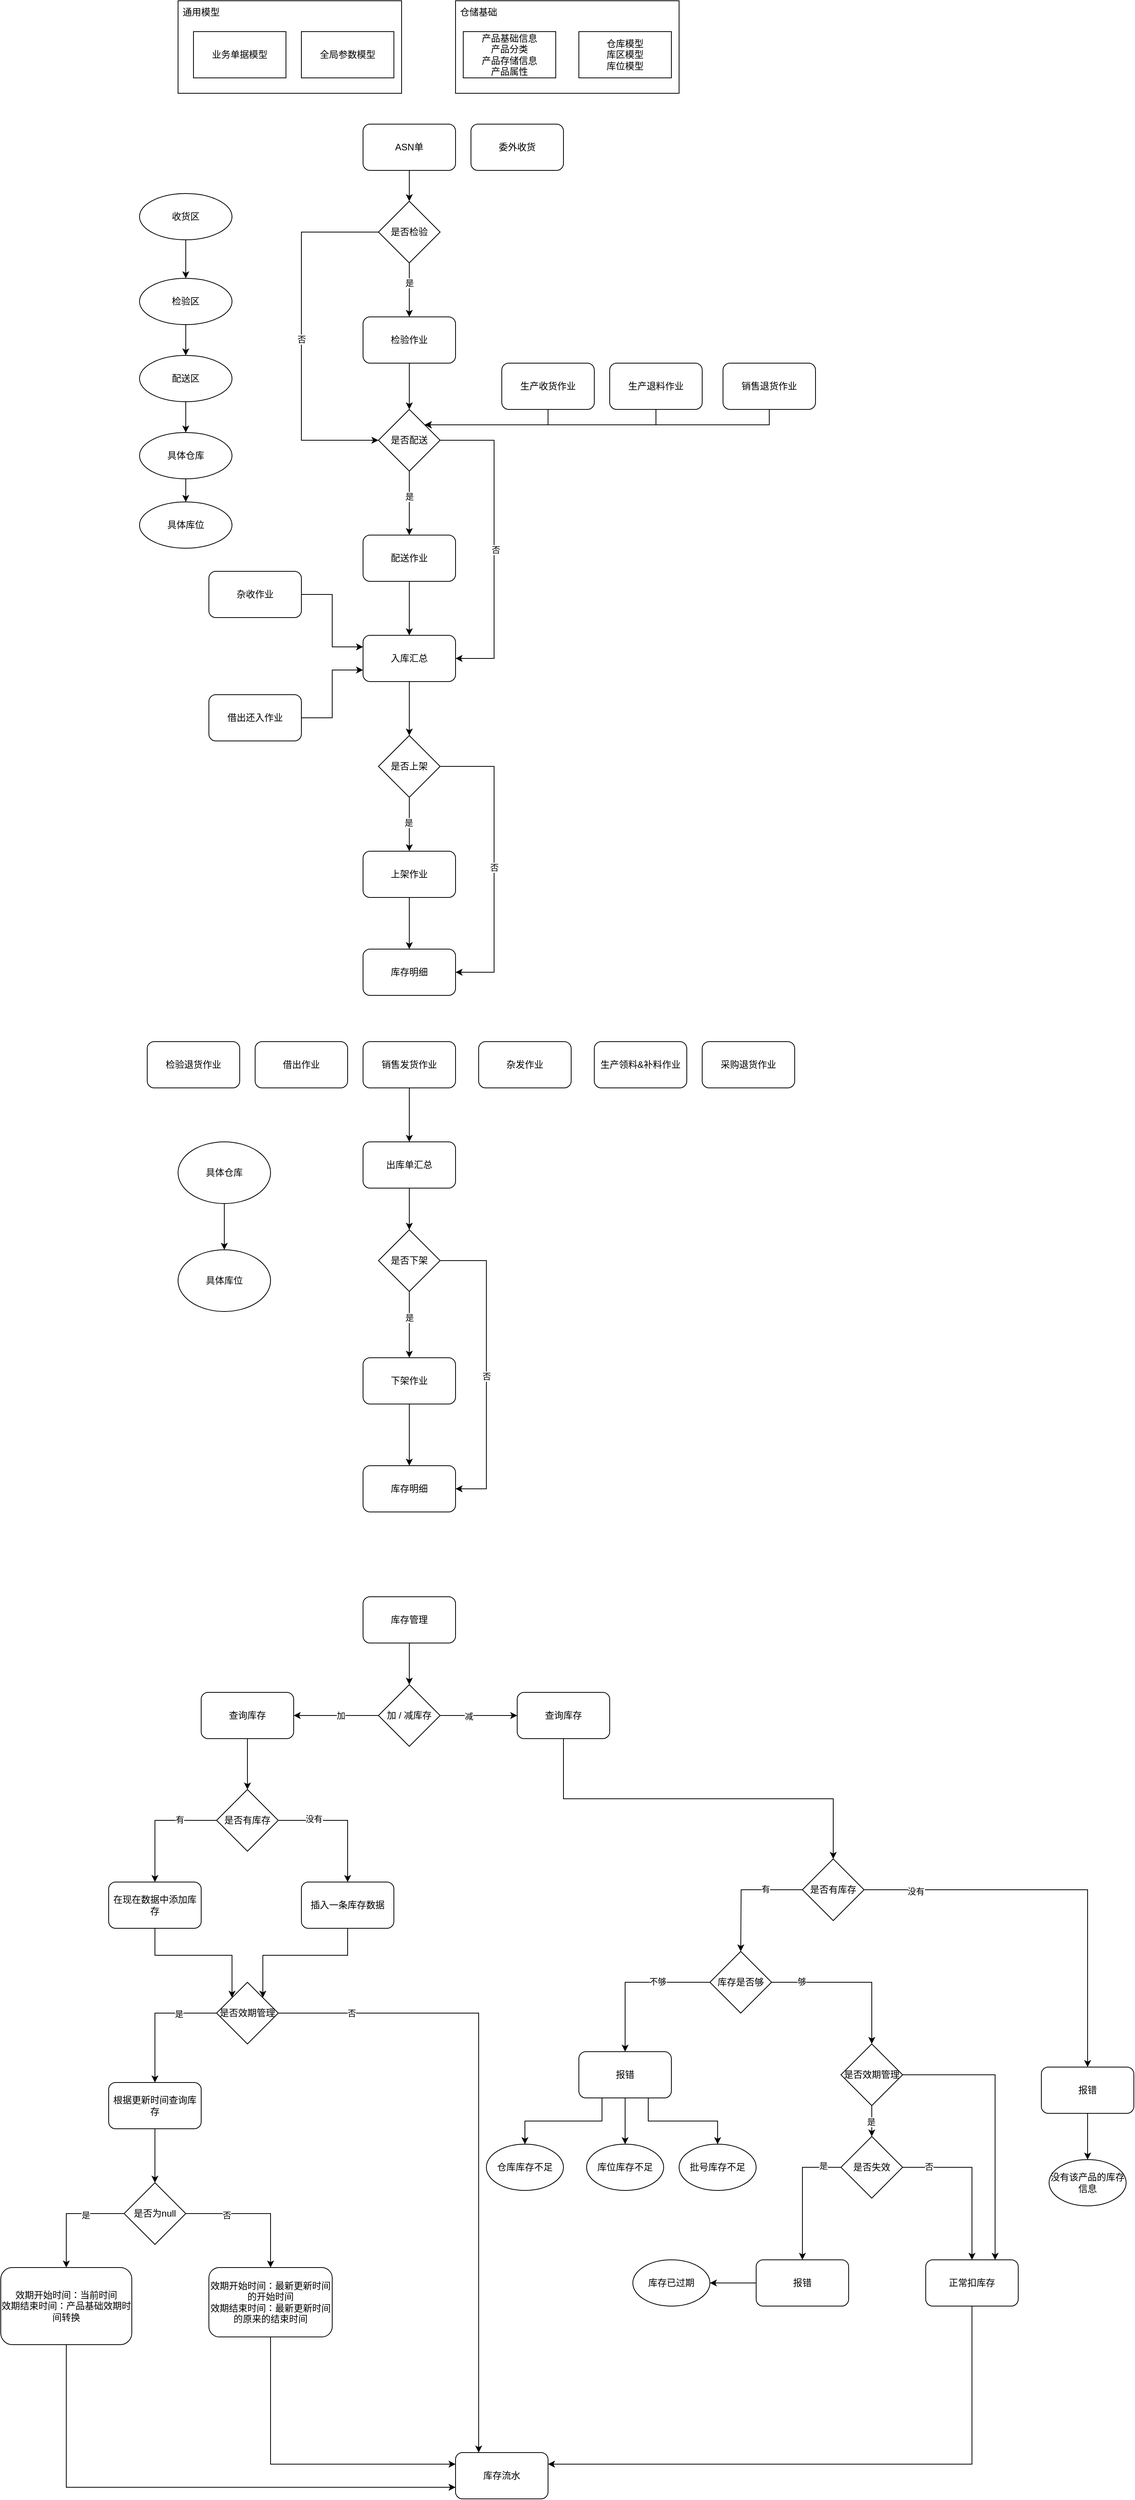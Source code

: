 <mxfile version="26.2.12">
  <diagram name="第 1 页" id="NQLv_MpmytoHFFUW08y5">
    <mxGraphModel dx="1806" dy="514" grid="1" gridSize="10" guides="1" tooltips="1" connect="1" arrows="1" fold="1" page="1" pageScale="1" pageWidth="827" pageHeight="1169" math="0" shadow="0">
      <root>
        <mxCell id="0" />
        <mxCell id="1" parent="0" />
        <mxCell id="dZm226O0PP0LnAUSpwi5-7" value="" style="rounded=0;whiteSpace=wrap;html=1;" parent="1" vertex="1">
          <mxGeometry x="480" y="80" width="290" height="120" as="geometry" />
        </mxCell>
        <mxCell id="dZm226O0PP0LnAUSpwi5-3" value="" style="rounded=0;whiteSpace=wrap;html=1;" parent="1" vertex="1">
          <mxGeometry x="120" y="80" width="290" height="120" as="geometry" />
        </mxCell>
        <mxCell id="dZm226O0PP0LnAUSpwi5-1" value="业务单据模型" style="rounded=0;whiteSpace=wrap;html=1;" parent="1" vertex="1">
          <mxGeometry x="140" y="120" width="120" height="60" as="geometry" />
        </mxCell>
        <mxCell id="dZm226O0PP0LnAUSpwi5-2" value="全局参数模型" style="rounded=0;whiteSpace=wrap;html=1;" parent="1" vertex="1">
          <mxGeometry x="280" y="120" width="120" height="60" as="geometry" />
        </mxCell>
        <mxCell id="dZm226O0PP0LnAUSpwi5-4" value="通用模型" style="text;html=1;align=center;verticalAlign=middle;whiteSpace=wrap;rounded=0;" parent="1" vertex="1">
          <mxGeometry x="120" y="80" width="60" height="30" as="geometry" />
        </mxCell>
        <mxCell id="dZm226O0PP0LnAUSpwi5-5" value="仓库模型&lt;div&gt;库区模型&lt;/div&gt;&lt;div&gt;库位模型&lt;/div&gt;" style="rounded=0;whiteSpace=wrap;html=1;" parent="1" vertex="1">
          <mxGeometry x="640" y="120" width="120" height="60" as="geometry" />
        </mxCell>
        <mxCell id="dZm226O0PP0LnAUSpwi5-6" value="产品基础信息&lt;div&gt;产品分类&lt;/div&gt;&lt;div&gt;产品存储信息&lt;/div&gt;&lt;div&gt;产品属性&lt;/div&gt;" style="rounded=0;whiteSpace=wrap;html=1;" parent="1" vertex="1">
          <mxGeometry x="490" y="120" width="120" height="60" as="geometry" />
        </mxCell>
        <mxCell id="dZm226O0PP0LnAUSpwi5-8" value="仓储基础" style="text;html=1;align=center;verticalAlign=middle;whiteSpace=wrap;rounded=0;" parent="1" vertex="1">
          <mxGeometry x="480" y="80" width="60" height="30" as="geometry" />
        </mxCell>
        <mxCell id="dZm226O0PP0LnAUSpwi5-13" style="edgeStyle=orthogonalEdgeStyle;rounded=0;orthogonalLoop=1;jettySize=auto;html=1;exitX=0.5;exitY=1;exitDx=0;exitDy=0;entryX=0.5;entryY=0;entryDx=0;entryDy=0;" parent="1" source="dZm226O0PP0LnAUSpwi5-9" target="dZm226O0PP0LnAUSpwi5-11" edge="1">
          <mxGeometry relative="1" as="geometry" />
        </mxCell>
        <mxCell id="dZm226O0PP0LnAUSpwi5-9" value="ASN单" style="rounded=1;whiteSpace=wrap;html=1;" parent="1" vertex="1">
          <mxGeometry x="360" y="240" width="120" height="60" as="geometry" />
        </mxCell>
        <mxCell id="dZm226O0PP0LnAUSpwi5-43" style="edgeStyle=orthogonalEdgeStyle;rounded=0;orthogonalLoop=1;jettySize=auto;html=1;exitX=0.5;exitY=1;exitDx=0;exitDy=0;entryX=0.5;entryY=0;entryDx=0;entryDy=0;" parent="1" source="dZm226O0PP0LnAUSpwi5-11" target="dZm226O0PP0LnAUSpwi5-41" edge="1">
          <mxGeometry relative="1" as="geometry" />
        </mxCell>
        <mxCell id="dZm226O0PP0LnAUSpwi5-47" value="是" style="edgeLabel;html=1;align=center;verticalAlign=middle;resizable=0;points=[];" parent="dZm226O0PP0LnAUSpwi5-43" vertex="1" connectable="0">
          <mxGeometry x="-0.257" relative="1" as="geometry">
            <mxPoint as="offset" />
          </mxGeometry>
        </mxCell>
        <mxCell id="dZm226O0PP0LnAUSpwi5-48" style="edgeStyle=orthogonalEdgeStyle;rounded=0;orthogonalLoop=1;jettySize=auto;html=1;exitX=0;exitY=0.5;exitDx=0;exitDy=0;entryX=0;entryY=0.5;entryDx=0;entryDy=0;" parent="1" source="dZm226O0PP0LnAUSpwi5-11" target="dZm226O0PP0LnAUSpwi5-42" edge="1">
          <mxGeometry relative="1" as="geometry">
            <Array as="points">
              <mxPoint x="280" y="380" />
              <mxPoint x="280" y="650" />
            </Array>
          </mxGeometry>
        </mxCell>
        <mxCell id="dZm226O0PP0LnAUSpwi5-49" value="否" style="edgeLabel;html=1;align=center;verticalAlign=middle;resizable=0;points=[];" parent="dZm226O0PP0LnAUSpwi5-48" vertex="1" connectable="0">
          <mxGeometry x="0.017" relative="1" as="geometry">
            <mxPoint as="offset" />
          </mxGeometry>
        </mxCell>
        <mxCell id="dZm226O0PP0LnAUSpwi5-11" value="是否检验" style="rhombus;whiteSpace=wrap;html=1;" parent="1" vertex="1">
          <mxGeometry x="380" y="340" width="80" height="80" as="geometry" />
        </mxCell>
        <mxCell id="dZm226O0PP0LnAUSpwi5-34" style="edgeStyle=orthogonalEdgeStyle;rounded=0;orthogonalLoop=1;jettySize=auto;html=1;exitX=0.5;exitY=1;exitDx=0;exitDy=0;entryX=0.5;entryY=0;entryDx=0;entryDy=0;" parent="1" source="dZm226O0PP0LnAUSpwi5-27" target="dZm226O0PP0LnAUSpwi5-33" edge="1">
          <mxGeometry relative="1" as="geometry" />
        </mxCell>
        <mxCell id="dZm226O0PP0LnAUSpwi5-27" value="配送作业" style="rounded=1;whiteSpace=wrap;html=1;" parent="1" vertex="1">
          <mxGeometry x="360" y="773" width="120" height="60" as="geometry" />
        </mxCell>
        <mxCell id="dZm226O0PP0LnAUSpwi5-37" style="edgeStyle=orthogonalEdgeStyle;rounded=0;orthogonalLoop=1;jettySize=auto;html=1;exitX=0.5;exitY=1;exitDx=0;exitDy=0;" parent="1" source="dZm226O0PP0LnAUSpwi5-32" target="dZm226O0PP0LnAUSpwi5-36" edge="1">
          <mxGeometry relative="1" as="geometry" />
        </mxCell>
        <mxCell id="dZm226O0PP0LnAUSpwi5-38" value="是" style="edgeLabel;html=1;align=center;verticalAlign=middle;resizable=0;points=[];" parent="dZm226O0PP0LnAUSpwi5-37" vertex="1" connectable="0">
          <mxGeometry x="-0.051" y="-1" relative="1" as="geometry">
            <mxPoint as="offset" />
          </mxGeometry>
        </mxCell>
        <mxCell id="dZm226O0PP0LnAUSpwi5-54" style="edgeStyle=orthogonalEdgeStyle;rounded=0;orthogonalLoop=1;jettySize=auto;html=1;exitX=1;exitY=0.5;exitDx=0;exitDy=0;entryX=1;entryY=0.5;entryDx=0;entryDy=0;" parent="1" source="dZm226O0PP0LnAUSpwi5-32" target="dZm226O0PP0LnAUSpwi5-52" edge="1">
          <mxGeometry relative="1" as="geometry">
            <Array as="points">
              <mxPoint x="530" y="1073" />
              <mxPoint x="530" y="1340" />
            </Array>
          </mxGeometry>
        </mxCell>
        <mxCell id="dZm226O0PP0LnAUSpwi5-55" value="否" style="edgeLabel;html=1;align=center;verticalAlign=middle;resizable=0;points=[];" parent="dZm226O0PP0LnAUSpwi5-54" vertex="1" connectable="0">
          <mxGeometry x="0.039" relative="1" as="geometry">
            <mxPoint as="offset" />
          </mxGeometry>
        </mxCell>
        <mxCell id="dZm226O0PP0LnAUSpwi5-32" value="是否上架" style="rhombus;whiteSpace=wrap;html=1;" parent="1" vertex="1">
          <mxGeometry x="380" y="1033" width="80" height="80" as="geometry" />
        </mxCell>
        <mxCell id="dZm226O0PP0LnAUSpwi5-35" style="edgeStyle=orthogonalEdgeStyle;rounded=0;orthogonalLoop=1;jettySize=auto;html=1;exitX=0.5;exitY=1;exitDx=0;exitDy=0;entryX=0.5;entryY=0;entryDx=0;entryDy=0;" parent="1" source="dZm226O0PP0LnAUSpwi5-33" target="dZm226O0PP0LnAUSpwi5-32" edge="1">
          <mxGeometry relative="1" as="geometry" />
        </mxCell>
        <mxCell id="dZm226O0PP0LnAUSpwi5-33" value="入库汇总" style="rounded=1;whiteSpace=wrap;html=1;" parent="1" vertex="1">
          <mxGeometry x="360" y="903" width="120" height="60" as="geometry" />
        </mxCell>
        <mxCell id="dZm226O0PP0LnAUSpwi5-53" style="edgeStyle=orthogonalEdgeStyle;rounded=0;orthogonalLoop=1;jettySize=auto;html=1;exitX=0.5;exitY=1;exitDx=0;exitDy=0;entryX=0.5;entryY=0;entryDx=0;entryDy=0;" parent="1" source="dZm226O0PP0LnAUSpwi5-36" target="dZm226O0PP0LnAUSpwi5-52" edge="1">
          <mxGeometry relative="1" as="geometry" />
        </mxCell>
        <mxCell id="dZm226O0PP0LnAUSpwi5-36" value="上架作业" style="rounded=1;whiteSpace=wrap;html=1;" parent="1" vertex="1">
          <mxGeometry x="360" y="1183" width="120" height="60" as="geometry" />
        </mxCell>
        <mxCell id="dZm226O0PP0LnAUSpwi5-46" style="edgeStyle=orthogonalEdgeStyle;rounded=0;orthogonalLoop=1;jettySize=auto;html=1;exitX=0.5;exitY=1;exitDx=0;exitDy=0;" parent="1" source="dZm226O0PP0LnAUSpwi5-41" target="dZm226O0PP0LnAUSpwi5-42" edge="1">
          <mxGeometry relative="1" as="geometry" />
        </mxCell>
        <mxCell id="dZm226O0PP0LnAUSpwi5-41" value="检验作业" style="rounded=1;whiteSpace=wrap;html=1;" parent="1" vertex="1">
          <mxGeometry x="360" y="490" width="120" height="60" as="geometry" />
        </mxCell>
        <mxCell id="dZm226O0PP0LnAUSpwi5-44" style="edgeStyle=orthogonalEdgeStyle;rounded=0;orthogonalLoop=1;jettySize=auto;html=1;exitX=0.5;exitY=1;exitDx=0;exitDy=0;entryX=0.5;entryY=0;entryDx=0;entryDy=0;" parent="1" source="dZm226O0PP0LnAUSpwi5-42" target="dZm226O0PP0LnAUSpwi5-27" edge="1">
          <mxGeometry relative="1" as="geometry" />
        </mxCell>
        <mxCell id="dZm226O0PP0LnAUSpwi5-45" value="是" style="edgeLabel;html=1;align=center;verticalAlign=middle;resizable=0;points=[];" parent="dZm226O0PP0LnAUSpwi5-44" vertex="1" connectable="0">
          <mxGeometry x="-0.205" relative="1" as="geometry">
            <mxPoint as="offset" />
          </mxGeometry>
        </mxCell>
        <mxCell id="dZm226O0PP0LnAUSpwi5-50" style="edgeStyle=orthogonalEdgeStyle;rounded=0;orthogonalLoop=1;jettySize=auto;html=1;exitX=1;exitY=0.5;exitDx=0;exitDy=0;entryX=1;entryY=0.5;entryDx=0;entryDy=0;" parent="1" source="dZm226O0PP0LnAUSpwi5-42" target="dZm226O0PP0LnAUSpwi5-33" edge="1">
          <mxGeometry relative="1" as="geometry">
            <Array as="points">
              <mxPoint x="530" y="650" />
              <mxPoint x="530" y="933" />
            </Array>
          </mxGeometry>
        </mxCell>
        <mxCell id="dZm226O0PP0LnAUSpwi5-51" value="否" style="edgeLabel;html=1;align=center;verticalAlign=middle;resizable=0;points=[];" parent="dZm226O0PP0LnAUSpwi5-50" vertex="1" connectable="0">
          <mxGeometry x="0.052" y="2" relative="1" as="geometry">
            <mxPoint as="offset" />
          </mxGeometry>
        </mxCell>
        <mxCell id="dZm226O0PP0LnAUSpwi5-42" value="是否配送" style="rhombus;whiteSpace=wrap;html=1;" parent="1" vertex="1">
          <mxGeometry x="380" y="610" width="80" height="80" as="geometry" />
        </mxCell>
        <mxCell id="dZm226O0PP0LnAUSpwi5-52" value="库存明细" style="rounded=1;whiteSpace=wrap;html=1;" parent="1" vertex="1">
          <mxGeometry x="360" y="1310" width="120" height="60" as="geometry" />
        </mxCell>
        <mxCell id="dZm226O0PP0LnAUSpwi5-68" style="edgeStyle=orthogonalEdgeStyle;rounded=0;orthogonalLoop=1;jettySize=auto;html=1;exitX=0.5;exitY=1;exitDx=0;exitDy=0;entryX=1;entryY=0;entryDx=0;entryDy=0;" parent="1" source="dZm226O0PP0LnAUSpwi5-60" target="dZm226O0PP0LnAUSpwi5-42" edge="1">
          <mxGeometry relative="1" as="geometry" />
        </mxCell>
        <mxCell id="dZm226O0PP0LnAUSpwi5-60" value="生产收货作业" style="rounded=1;whiteSpace=wrap;html=1;" parent="1" vertex="1">
          <mxGeometry x="540" y="550" width="120" height="60" as="geometry" />
        </mxCell>
        <mxCell id="dZm226O0PP0LnAUSpwi5-69" style="edgeStyle=orthogonalEdgeStyle;rounded=0;orthogonalLoop=1;jettySize=auto;html=1;exitX=0.5;exitY=1;exitDx=0;exitDy=0;entryX=1;entryY=0;entryDx=0;entryDy=0;" parent="1" source="dZm226O0PP0LnAUSpwi5-61" target="dZm226O0PP0LnAUSpwi5-42" edge="1">
          <mxGeometry relative="1" as="geometry" />
        </mxCell>
        <mxCell id="dZm226O0PP0LnAUSpwi5-61" value="生产退料作业" style="rounded=1;whiteSpace=wrap;html=1;" parent="1" vertex="1">
          <mxGeometry x="680" y="550" width="120" height="60" as="geometry" />
        </mxCell>
        <mxCell id="dZm226O0PP0LnAUSpwi5-70" style="edgeStyle=orthogonalEdgeStyle;rounded=0;orthogonalLoop=1;jettySize=auto;html=1;exitX=0.5;exitY=1;exitDx=0;exitDy=0;entryX=1;entryY=0;entryDx=0;entryDy=0;" parent="1" source="dZm226O0PP0LnAUSpwi5-62" target="dZm226O0PP0LnAUSpwi5-42" edge="1">
          <mxGeometry relative="1" as="geometry" />
        </mxCell>
        <mxCell id="dZm226O0PP0LnAUSpwi5-62" value="销售退货作业" style="rounded=1;whiteSpace=wrap;html=1;" parent="1" vertex="1">
          <mxGeometry x="827" y="550" width="120" height="60" as="geometry" />
        </mxCell>
        <mxCell id="dZm226O0PP0LnAUSpwi5-66" style="edgeStyle=orthogonalEdgeStyle;rounded=0;orthogonalLoop=1;jettySize=auto;html=1;exitX=1;exitY=0.5;exitDx=0;exitDy=0;entryX=0;entryY=0.25;entryDx=0;entryDy=0;" parent="1" source="dZm226O0PP0LnAUSpwi5-63" target="dZm226O0PP0LnAUSpwi5-33" edge="1">
          <mxGeometry relative="1" as="geometry" />
        </mxCell>
        <mxCell id="dZm226O0PP0LnAUSpwi5-63" value="&lt;span style=&quot;color: rgba(0, 0, 0, 0); font-family: monospace; font-size: 0px; text-align: start; text-wrap-mode: nowrap;&quot;&gt;%3CmxGraphModel%3E%3Croot%3E%3CmxCell%20id%3D%220%22%2F%3E%3CmxCell%20id%3D%221%22%20parent%3D%220%22%2F%3E%3CmxCell%20id%3D%222%22%20value%3D%22%E9%94%80%E5%94%AE%E9%80%80%E8%B4%A7%E4%BD%9C%E4%B8%9A%22%20style%3D%22rounded%3D1%3BwhiteSpace%3Dwrap%3Bhtml%3D1%3B%22%20vertex%3D%221%22%20parent%3D%221%22%3E%3CmxGeometry%20x%3D%22827%22%20y%3D%22550%22%20width%3D%22120%22%20height%3D%2260%22%20as%3D%22geometry%22%2F%3E%3C%2FmxCell%3E%3C%2Froot%3E%3C%2FmxGraphModel%3E&lt;/span&gt;杂收作业" style="rounded=1;whiteSpace=wrap;html=1;" parent="1" vertex="1">
          <mxGeometry x="160" y="820" width="120" height="60" as="geometry" />
        </mxCell>
        <mxCell id="dZm226O0PP0LnAUSpwi5-67" style="edgeStyle=orthogonalEdgeStyle;rounded=0;orthogonalLoop=1;jettySize=auto;html=1;exitX=1;exitY=0.5;exitDx=0;exitDy=0;entryX=0;entryY=0.75;entryDx=0;entryDy=0;" parent="1" source="dZm226O0PP0LnAUSpwi5-64" target="dZm226O0PP0LnAUSpwi5-33" edge="1">
          <mxGeometry relative="1" as="geometry" />
        </mxCell>
        <mxCell id="dZm226O0PP0LnAUSpwi5-64" value="借出还入作业" style="rounded=1;whiteSpace=wrap;html=1;" parent="1" vertex="1">
          <mxGeometry x="160" y="980" width="120" height="60" as="geometry" />
        </mxCell>
        <mxCell id="dZm226O0PP0LnAUSpwi5-113" style="edgeStyle=orthogonalEdgeStyle;rounded=0;orthogonalLoop=1;jettySize=auto;html=1;exitX=0.5;exitY=1;exitDx=0;exitDy=0;entryX=0.5;entryY=0;entryDx=0;entryDy=0;" parent="1" source="dZm226O0PP0LnAUSpwi5-72" target="dZm226O0PP0LnAUSpwi5-90" edge="1">
          <mxGeometry relative="1" as="geometry" />
        </mxCell>
        <mxCell id="dZm226O0PP0LnAUSpwi5-72" value="销售发货作业" style="rounded=1;whiteSpace=wrap;html=1;" parent="1" vertex="1">
          <mxGeometry x="360" y="1430" width="120" height="60" as="geometry" />
        </mxCell>
        <mxCell id="dZm226O0PP0LnAUSpwi5-114" style="edgeStyle=orthogonalEdgeStyle;rounded=0;orthogonalLoop=1;jettySize=auto;html=1;exitX=0.5;exitY=1;exitDx=0;exitDy=0;entryX=0.5;entryY=0;entryDx=0;entryDy=0;" parent="1" source="dZm226O0PP0LnAUSpwi5-79" target="dZm226O0PP0LnAUSpwi5-96" edge="1">
          <mxGeometry relative="1" as="geometry" />
        </mxCell>
        <mxCell id="dZm226O0PP0LnAUSpwi5-79" value="下架作业" style="rounded=1;whiteSpace=wrap;html=1;" parent="1" vertex="1">
          <mxGeometry x="360" y="1840" width="120" height="60" as="geometry" />
        </mxCell>
        <mxCell id="dZm226O0PP0LnAUSpwi5-89" style="edgeStyle=orthogonalEdgeStyle;rounded=0;orthogonalLoop=1;jettySize=auto;html=1;exitX=0.5;exitY=1;exitDx=0;exitDy=0;" parent="1" source="dZm226O0PP0LnAUSpwi5-90" target="dZm226O0PP0LnAUSpwi5-95" edge="1">
          <mxGeometry relative="1" as="geometry" />
        </mxCell>
        <mxCell id="dZm226O0PP0LnAUSpwi5-90" value="出库单汇总" style="rounded=1;whiteSpace=wrap;html=1;" parent="1" vertex="1">
          <mxGeometry x="360" y="1560" width="120" height="60" as="geometry" />
        </mxCell>
        <mxCell id="dZm226O0PP0LnAUSpwi5-91" style="edgeStyle=orthogonalEdgeStyle;rounded=0;orthogonalLoop=1;jettySize=auto;html=1;exitX=0.5;exitY=1;exitDx=0;exitDy=0;entryX=0.5;entryY=0;entryDx=0;entryDy=0;" parent="1" source="dZm226O0PP0LnAUSpwi5-95" target="dZm226O0PP0LnAUSpwi5-79" edge="1">
          <mxGeometry relative="1" as="geometry" />
        </mxCell>
        <mxCell id="dZm226O0PP0LnAUSpwi5-92" value="是" style="edgeLabel;html=1;align=center;verticalAlign=middle;resizable=0;points=[];" parent="dZm226O0PP0LnAUSpwi5-91" vertex="1" connectable="0">
          <mxGeometry x="-0.205" relative="1" as="geometry">
            <mxPoint as="offset" />
          </mxGeometry>
        </mxCell>
        <mxCell id="dZm226O0PP0LnAUSpwi5-115" style="edgeStyle=orthogonalEdgeStyle;rounded=0;orthogonalLoop=1;jettySize=auto;html=1;exitX=1;exitY=0.5;exitDx=0;exitDy=0;entryX=1;entryY=0.5;entryDx=0;entryDy=0;" parent="1" source="dZm226O0PP0LnAUSpwi5-95" target="dZm226O0PP0LnAUSpwi5-96" edge="1">
          <mxGeometry relative="1" as="geometry">
            <Array as="points">
              <mxPoint x="520" y="1714" />
              <mxPoint x="520" y="2010" />
            </Array>
          </mxGeometry>
        </mxCell>
        <mxCell id="dZm226O0PP0LnAUSpwi5-116" value="否" style="edgeLabel;html=1;align=center;verticalAlign=middle;resizable=0;points=[];" parent="dZm226O0PP0LnAUSpwi5-115" vertex="1" connectable="0">
          <mxGeometry x="0.061" relative="1" as="geometry">
            <mxPoint as="offset" />
          </mxGeometry>
        </mxCell>
        <mxCell id="dZm226O0PP0LnAUSpwi5-95" value="是否下架" style="rhombus;whiteSpace=wrap;html=1;" parent="1" vertex="1">
          <mxGeometry x="380" y="1674" width="80" height="80" as="geometry" />
        </mxCell>
        <mxCell id="dZm226O0PP0LnAUSpwi5-96" value="库存明细" style="rounded=1;whiteSpace=wrap;html=1;" parent="1" vertex="1">
          <mxGeometry x="360" y="1980" width="120" height="60" as="geometry" />
        </mxCell>
        <mxCell id="dZm226O0PP0LnAUSpwi5-107" value="杂发作业" style="rounded=1;whiteSpace=wrap;html=1;" parent="1" vertex="1">
          <mxGeometry x="510" y="1430" width="120" height="60" as="geometry" />
        </mxCell>
        <mxCell id="dZm226O0PP0LnAUSpwi5-108" value="借出作业" style="rounded=1;whiteSpace=wrap;html=1;" parent="1" vertex="1">
          <mxGeometry x="220" y="1430" width="120" height="60" as="geometry" />
        </mxCell>
        <mxCell id="dZm226O0PP0LnAUSpwi5-109" value="检验退货作业" style="rounded=1;whiteSpace=wrap;html=1;" parent="1" vertex="1">
          <mxGeometry x="80" y="1430" width="120" height="60" as="geometry" />
        </mxCell>
        <mxCell id="dZm226O0PP0LnAUSpwi5-110" value="生产领料&amp;amp;补料作业" style="rounded=1;whiteSpace=wrap;html=1;" parent="1" vertex="1">
          <mxGeometry x="660" y="1430" width="120" height="60" as="geometry" />
        </mxCell>
        <mxCell id="dZm226O0PP0LnAUSpwi5-112" value="采购退货作业" style="rounded=1;whiteSpace=wrap;html=1;" parent="1" vertex="1">
          <mxGeometry x="800" y="1430" width="120" height="60" as="geometry" />
        </mxCell>
        <mxCell id="dZm226O0PP0LnAUSpwi5-122" style="edgeStyle=orthogonalEdgeStyle;rounded=0;orthogonalLoop=1;jettySize=auto;html=1;exitX=0.5;exitY=1;exitDx=0;exitDy=0;entryX=0.5;entryY=0;entryDx=0;entryDy=0;" parent="1" source="dZm226O0PP0LnAUSpwi5-117" target="dZm226O0PP0LnAUSpwi5-118" edge="1">
          <mxGeometry relative="1" as="geometry" />
        </mxCell>
        <mxCell id="dZm226O0PP0LnAUSpwi5-117" value="收货区" style="ellipse;whiteSpace=wrap;html=1;" parent="1" vertex="1">
          <mxGeometry x="70" y="330" width="120" height="60" as="geometry" />
        </mxCell>
        <mxCell id="dZm226O0PP0LnAUSpwi5-123" style="edgeStyle=orthogonalEdgeStyle;rounded=0;orthogonalLoop=1;jettySize=auto;html=1;exitX=0.5;exitY=1;exitDx=0;exitDy=0;entryX=0.5;entryY=0;entryDx=0;entryDy=0;" parent="1" source="dZm226O0PP0LnAUSpwi5-118" target="dZm226O0PP0LnAUSpwi5-120" edge="1">
          <mxGeometry relative="1" as="geometry" />
        </mxCell>
        <mxCell id="dZm226O0PP0LnAUSpwi5-118" value="检验区" style="ellipse;whiteSpace=wrap;html=1;" parent="1" vertex="1">
          <mxGeometry x="70" y="440" width="120" height="60" as="geometry" />
        </mxCell>
        <mxCell id="dZm226O0PP0LnAUSpwi5-126" style="edgeStyle=orthogonalEdgeStyle;rounded=0;orthogonalLoop=1;jettySize=auto;html=1;exitX=0.5;exitY=1;exitDx=0;exitDy=0;entryX=0.5;entryY=0;entryDx=0;entryDy=0;" parent="1" source="dZm226O0PP0LnAUSpwi5-120" target="dZm226O0PP0LnAUSpwi5-124" edge="1">
          <mxGeometry relative="1" as="geometry" />
        </mxCell>
        <mxCell id="dZm226O0PP0LnAUSpwi5-120" value="配送区" style="ellipse;whiteSpace=wrap;html=1;" parent="1" vertex="1">
          <mxGeometry x="70" y="540" width="120" height="60" as="geometry" />
        </mxCell>
        <mxCell id="dZm226O0PP0LnAUSpwi5-127" style="edgeStyle=orthogonalEdgeStyle;rounded=0;orthogonalLoop=1;jettySize=auto;html=1;exitX=0.5;exitY=1;exitDx=0;exitDy=0;entryX=0.5;entryY=0;entryDx=0;entryDy=0;" parent="1" source="dZm226O0PP0LnAUSpwi5-124" target="dZm226O0PP0LnAUSpwi5-125" edge="1">
          <mxGeometry relative="1" as="geometry" />
        </mxCell>
        <mxCell id="dZm226O0PP0LnAUSpwi5-124" value="具体仓库" style="ellipse;whiteSpace=wrap;html=1;" parent="1" vertex="1">
          <mxGeometry x="70" y="640" width="120" height="60" as="geometry" />
        </mxCell>
        <mxCell id="dZm226O0PP0LnAUSpwi5-125" value="具体库位" style="ellipse;whiteSpace=wrap;html=1;" parent="1" vertex="1">
          <mxGeometry x="70" y="730" width="120" height="60" as="geometry" />
        </mxCell>
        <mxCell id="dZm226O0PP0LnAUSpwi5-130" style="edgeStyle=orthogonalEdgeStyle;rounded=0;orthogonalLoop=1;jettySize=auto;html=1;exitX=0.5;exitY=1;exitDx=0;exitDy=0;entryX=0.5;entryY=0;entryDx=0;entryDy=0;" parent="1" source="dZm226O0PP0LnAUSpwi5-128" target="dZm226O0PP0LnAUSpwi5-129" edge="1">
          <mxGeometry relative="1" as="geometry" />
        </mxCell>
        <mxCell id="dZm226O0PP0LnAUSpwi5-128" value="具体仓库" style="ellipse;whiteSpace=wrap;html=1;" parent="1" vertex="1">
          <mxGeometry x="120" y="1560" width="120" height="80" as="geometry" />
        </mxCell>
        <mxCell id="dZm226O0PP0LnAUSpwi5-129" value="具体库位" style="ellipse;whiteSpace=wrap;html=1;" parent="1" vertex="1">
          <mxGeometry x="120" y="1700" width="120" height="80" as="geometry" />
        </mxCell>
        <mxCell id="dZm226O0PP0LnAUSpwi5-131" value="委外收货" style="rounded=1;whiteSpace=wrap;html=1;" parent="1" vertex="1">
          <mxGeometry x="500" y="240" width="120" height="60" as="geometry" />
        </mxCell>
        <mxCell id="MUgbTh9IRMzBe-XScBJd-6" style="edgeStyle=orthogonalEdgeStyle;rounded=0;orthogonalLoop=1;jettySize=auto;html=1;exitX=0.5;exitY=1;exitDx=0;exitDy=0;" edge="1" parent="1" source="MUgbTh9IRMzBe-XScBJd-7" target="MUgbTh9IRMzBe-XScBJd-12">
          <mxGeometry relative="1" as="geometry" />
        </mxCell>
        <mxCell id="MUgbTh9IRMzBe-XScBJd-7" value="库存管理" style="rounded=1;whiteSpace=wrap;html=1;" vertex="1" parent="1">
          <mxGeometry x="360" y="2150" width="120" height="60" as="geometry" />
        </mxCell>
        <mxCell id="MUgbTh9IRMzBe-XScBJd-22" style="edgeStyle=orthogonalEdgeStyle;rounded=0;orthogonalLoop=1;jettySize=auto;html=1;exitX=1;exitY=0.5;exitDx=0;exitDy=0;" edge="1" parent="1" source="MUgbTh9IRMzBe-XScBJd-12">
          <mxGeometry relative="1" as="geometry">
            <mxPoint x="560" y="2304" as="targetPoint" />
          </mxGeometry>
        </mxCell>
        <mxCell id="MUgbTh9IRMzBe-XScBJd-26" value="减" style="edgeLabel;html=1;align=center;verticalAlign=middle;resizable=0;points=[];" vertex="1" connectable="0" parent="MUgbTh9IRMzBe-XScBJd-22">
          <mxGeometry x="-0.26" y="-1" relative="1" as="geometry">
            <mxPoint as="offset" />
          </mxGeometry>
        </mxCell>
        <mxCell id="MUgbTh9IRMzBe-XScBJd-24" style="edgeStyle=orthogonalEdgeStyle;rounded=0;orthogonalLoop=1;jettySize=auto;html=1;exitX=0;exitY=0.5;exitDx=0;exitDy=0;" edge="1" parent="1" source="MUgbTh9IRMzBe-XScBJd-12" target="MUgbTh9IRMzBe-XScBJd-23">
          <mxGeometry relative="1" as="geometry" />
        </mxCell>
        <mxCell id="MUgbTh9IRMzBe-XScBJd-25" value="加" style="edgeLabel;html=1;align=center;verticalAlign=middle;resizable=0;points=[];" vertex="1" connectable="0" parent="MUgbTh9IRMzBe-XScBJd-24">
          <mxGeometry x="-0.109" relative="1" as="geometry">
            <mxPoint as="offset" />
          </mxGeometry>
        </mxCell>
        <mxCell id="MUgbTh9IRMzBe-XScBJd-12" value="加 / 减库存" style="rhombus;whiteSpace=wrap;html=1;" vertex="1" parent="1">
          <mxGeometry x="380" y="2264" width="80" height="80" as="geometry" />
        </mxCell>
        <mxCell id="MUgbTh9IRMzBe-XScBJd-40" style="edgeStyle=orthogonalEdgeStyle;rounded=0;orthogonalLoop=1;jettySize=auto;html=1;exitX=0.5;exitY=1;exitDx=0;exitDy=0;entryX=1;entryY=0;entryDx=0;entryDy=0;" edge="1" parent="1" source="MUgbTh9IRMzBe-XScBJd-13" target="MUgbTh9IRMzBe-XScBJd-38">
          <mxGeometry relative="1" as="geometry" />
        </mxCell>
        <mxCell id="MUgbTh9IRMzBe-XScBJd-13" value="插入一条库存数据" style="rounded=1;whiteSpace=wrap;html=1;" vertex="1" parent="1">
          <mxGeometry x="280" y="2520" width="120" height="60" as="geometry" />
        </mxCell>
        <mxCell id="MUgbTh9IRMzBe-XScBJd-31" style="edgeStyle=orthogonalEdgeStyle;rounded=0;orthogonalLoop=1;jettySize=auto;html=1;exitX=0.5;exitY=1;exitDx=0;exitDy=0;entryX=0.5;entryY=0;entryDx=0;entryDy=0;" edge="1" parent="1" source="MUgbTh9IRMzBe-XScBJd-23" target="MUgbTh9IRMzBe-XScBJd-30">
          <mxGeometry relative="1" as="geometry" />
        </mxCell>
        <mxCell id="MUgbTh9IRMzBe-XScBJd-23" value="查询库存" style="rounded=1;whiteSpace=wrap;html=1;" vertex="1" parent="1">
          <mxGeometry x="150" y="2274" width="120" height="60" as="geometry" />
        </mxCell>
        <mxCell id="MUgbTh9IRMzBe-XScBJd-73" style="edgeStyle=orthogonalEdgeStyle;rounded=0;orthogonalLoop=1;jettySize=auto;html=1;exitX=0.5;exitY=1;exitDx=0;exitDy=0;entryX=0.5;entryY=0;entryDx=0;entryDy=0;" edge="1" parent="1" source="MUgbTh9IRMzBe-XScBJd-28" target="MUgbTh9IRMzBe-XScBJd-72">
          <mxGeometry relative="1" as="geometry" />
        </mxCell>
        <mxCell id="MUgbTh9IRMzBe-XScBJd-28" value="查询库存" style="rounded=1;whiteSpace=wrap;html=1;" vertex="1" parent="1">
          <mxGeometry x="560" y="2274" width="120" height="60" as="geometry" />
        </mxCell>
        <mxCell id="MUgbTh9IRMzBe-XScBJd-39" style="edgeStyle=orthogonalEdgeStyle;rounded=0;orthogonalLoop=1;jettySize=auto;html=1;exitX=0.5;exitY=1;exitDx=0;exitDy=0;entryX=0;entryY=0;entryDx=0;entryDy=0;" edge="1" parent="1" source="MUgbTh9IRMzBe-XScBJd-29" target="MUgbTh9IRMzBe-XScBJd-38">
          <mxGeometry relative="1" as="geometry" />
        </mxCell>
        <mxCell id="MUgbTh9IRMzBe-XScBJd-29" value="在现在数据中添加库存" style="rounded=1;whiteSpace=wrap;html=1;" vertex="1" parent="1">
          <mxGeometry x="30" y="2520" width="120" height="60" as="geometry" />
        </mxCell>
        <mxCell id="MUgbTh9IRMzBe-XScBJd-33" style="edgeStyle=orthogonalEdgeStyle;rounded=0;orthogonalLoop=1;jettySize=auto;html=1;exitX=0;exitY=0.5;exitDx=0;exitDy=0;entryX=0.5;entryY=0;entryDx=0;entryDy=0;" edge="1" parent="1" source="MUgbTh9IRMzBe-XScBJd-30" target="MUgbTh9IRMzBe-XScBJd-29">
          <mxGeometry relative="1" as="geometry" />
        </mxCell>
        <mxCell id="MUgbTh9IRMzBe-XScBJd-34" value="有" style="edgeLabel;html=1;align=center;verticalAlign=middle;resizable=0;points=[];" vertex="1" connectable="0" parent="MUgbTh9IRMzBe-XScBJd-33">
          <mxGeometry x="-0.4" y="-1" relative="1" as="geometry">
            <mxPoint as="offset" />
          </mxGeometry>
        </mxCell>
        <mxCell id="MUgbTh9IRMzBe-XScBJd-35" style="edgeStyle=orthogonalEdgeStyle;rounded=0;orthogonalLoop=1;jettySize=auto;html=1;exitX=1;exitY=0.5;exitDx=0;exitDy=0;entryX=0.5;entryY=0;entryDx=0;entryDy=0;" edge="1" parent="1" source="MUgbTh9IRMzBe-XScBJd-30" target="MUgbTh9IRMzBe-XScBJd-13">
          <mxGeometry relative="1" as="geometry" />
        </mxCell>
        <mxCell id="MUgbTh9IRMzBe-XScBJd-36" value="没有" style="edgeLabel;html=1;align=center;verticalAlign=middle;resizable=0;points=[];" vertex="1" connectable="0" parent="MUgbTh9IRMzBe-XScBJd-35">
          <mxGeometry x="-0.459" y="2" relative="1" as="geometry">
            <mxPoint as="offset" />
          </mxGeometry>
        </mxCell>
        <mxCell id="MUgbTh9IRMzBe-XScBJd-30" value="是否有库存" style="rhombus;whiteSpace=wrap;html=1;" vertex="1" parent="1">
          <mxGeometry x="170" y="2400" width="80" height="80" as="geometry" />
        </mxCell>
        <mxCell id="MUgbTh9IRMzBe-XScBJd-50" style="edgeStyle=orthogonalEdgeStyle;rounded=0;orthogonalLoop=1;jettySize=auto;html=1;exitX=0;exitY=0.5;exitDx=0;exitDy=0;entryX=0.5;entryY=0;entryDx=0;entryDy=0;" edge="1" parent="1" source="MUgbTh9IRMzBe-XScBJd-38" target="MUgbTh9IRMzBe-XScBJd-49">
          <mxGeometry relative="1" as="geometry" />
        </mxCell>
        <mxCell id="MUgbTh9IRMzBe-XScBJd-51" value="是" style="edgeLabel;html=1;align=center;verticalAlign=middle;resizable=0;points=[];" vertex="1" connectable="0" parent="MUgbTh9IRMzBe-XScBJd-50">
          <mxGeometry x="-0.423" y="1" relative="1" as="geometry">
            <mxPoint as="offset" />
          </mxGeometry>
        </mxCell>
        <mxCell id="MUgbTh9IRMzBe-XScBJd-76" style="edgeStyle=orthogonalEdgeStyle;rounded=0;orthogonalLoop=1;jettySize=auto;html=1;exitX=1;exitY=0.5;exitDx=0;exitDy=0;entryX=0.25;entryY=0;entryDx=0;entryDy=0;" edge="1" parent="1" source="MUgbTh9IRMzBe-XScBJd-38" target="MUgbTh9IRMzBe-XScBJd-42">
          <mxGeometry relative="1" as="geometry" />
        </mxCell>
        <mxCell id="MUgbTh9IRMzBe-XScBJd-77" value="否" style="edgeLabel;html=1;align=center;verticalAlign=middle;resizable=0;points=[];" vertex="1" connectable="0" parent="MUgbTh9IRMzBe-XScBJd-76">
          <mxGeometry x="-0.772" relative="1" as="geometry">
            <mxPoint as="offset" />
          </mxGeometry>
        </mxCell>
        <mxCell id="MUgbTh9IRMzBe-XScBJd-38" value="是否效期管理" style="rhombus;whiteSpace=wrap;html=1;" vertex="1" parent="1">
          <mxGeometry x="170" y="2650" width="80" height="80" as="geometry" />
        </mxCell>
        <mxCell id="MUgbTh9IRMzBe-XScBJd-42" value="库存流水" style="rounded=1;whiteSpace=wrap;html=1;" vertex="1" parent="1">
          <mxGeometry x="480" y="3260" width="120" height="60" as="geometry" />
        </mxCell>
        <mxCell id="MUgbTh9IRMzBe-XScBJd-53" style="edgeStyle=orthogonalEdgeStyle;rounded=0;orthogonalLoop=1;jettySize=auto;html=1;exitX=0.5;exitY=1;exitDx=0;exitDy=0;entryX=0.5;entryY=0;entryDx=0;entryDy=0;" edge="1" parent="1" source="MUgbTh9IRMzBe-XScBJd-49" target="MUgbTh9IRMzBe-XScBJd-52">
          <mxGeometry relative="1" as="geometry" />
        </mxCell>
        <mxCell id="MUgbTh9IRMzBe-XScBJd-49" value="根据更新时间查询库存" style="rounded=1;whiteSpace=wrap;html=1;" vertex="1" parent="1">
          <mxGeometry x="30" y="2780" width="120" height="60" as="geometry" />
        </mxCell>
        <mxCell id="MUgbTh9IRMzBe-XScBJd-56" style="edgeStyle=orthogonalEdgeStyle;rounded=0;orthogonalLoop=1;jettySize=auto;html=1;exitX=0;exitY=0.5;exitDx=0;exitDy=0;entryX=0.5;entryY=0;entryDx=0;entryDy=0;" edge="1" parent="1" source="MUgbTh9IRMzBe-XScBJd-52" target="MUgbTh9IRMzBe-XScBJd-54">
          <mxGeometry relative="1" as="geometry" />
        </mxCell>
        <mxCell id="MUgbTh9IRMzBe-XScBJd-57" value="是" style="edgeLabel;html=1;align=center;verticalAlign=middle;resizable=0;points=[];" vertex="1" connectable="0" parent="MUgbTh9IRMzBe-XScBJd-56">
          <mxGeometry x="-0.306" y="2" relative="1" as="geometry">
            <mxPoint as="offset" />
          </mxGeometry>
        </mxCell>
        <mxCell id="MUgbTh9IRMzBe-XScBJd-58" style="edgeStyle=orthogonalEdgeStyle;rounded=0;orthogonalLoop=1;jettySize=auto;html=1;exitX=1;exitY=0.5;exitDx=0;exitDy=0;entryX=0.5;entryY=0;entryDx=0;entryDy=0;" edge="1" parent="1" source="MUgbTh9IRMzBe-XScBJd-52" target="MUgbTh9IRMzBe-XScBJd-55">
          <mxGeometry relative="1" as="geometry" />
        </mxCell>
        <mxCell id="MUgbTh9IRMzBe-XScBJd-59" value="否" style="edgeLabel;html=1;align=center;verticalAlign=middle;resizable=0;points=[];" vertex="1" connectable="0" parent="MUgbTh9IRMzBe-XScBJd-58">
          <mxGeometry x="-0.412" y="-2" relative="1" as="geometry">
            <mxPoint as="offset" />
          </mxGeometry>
        </mxCell>
        <mxCell id="MUgbTh9IRMzBe-XScBJd-52" value="是否为null" style="rhombus;whiteSpace=wrap;html=1;" vertex="1" parent="1">
          <mxGeometry x="50" y="2910" width="80" height="80" as="geometry" />
        </mxCell>
        <mxCell id="MUgbTh9IRMzBe-XScBJd-63" style="edgeStyle=orthogonalEdgeStyle;rounded=0;orthogonalLoop=1;jettySize=auto;html=1;exitX=0.5;exitY=1;exitDx=0;exitDy=0;entryX=0;entryY=0.75;entryDx=0;entryDy=0;" edge="1" parent="1" source="MUgbTh9IRMzBe-XScBJd-54" target="MUgbTh9IRMzBe-XScBJd-42">
          <mxGeometry relative="1" as="geometry" />
        </mxCell>
        <mxCell id="MUgbTh9IRMzBe-XScBJd-54" value="效期开始时间：当前时间&lt;br&gt;效期结束时间：产品基础效期时间转换" style="rounded=1;whiteSpace=wrap;html=1;" vertex="1" parent="1">
          <mxGeometry x="-110" y="3020" width="170" height="100" as="geometry" />
        </mxCell>
        <mxCell id="MUgbTh9IRMzBe-XScBJd-65" style="edgeStyle=orthogonalEdgeStyle;rounded=0;orthogonalLoop=1;jettySize=auto;html=1;exitX=0.5;exitY=1;exitDx=0;exitDy=0;entryX=0;entryY=0.25;entryDx=0;entryDy=0;" edge="1" parent="1" source="MUgbTh9IRMzBe-XScBJd-55" target="MUgbTh9IRMzBe-XScBJd-42">
          <mxGeometry relative="1" as="geometry" />
        </mxCell>
        <mxCell id="MUgbTh9IRMzBe-XScBJd-55" value="效期开始时间：最新更新时间的开始时间&lt;br&gt;效期结束时间：最新更新时间的原来的结束时间" style="rounded=1;whiteSpace=wrap;html=1;" vertex="1" parent="1">
          <mxGeometry x="160" y="3020" width="160" height="90" as="geometry" />
        </mxCell>
        <mxCell id="MUgbTh9IRMzBe-XScBJd-68" style="edgeStyle=orthogonalEdgeStyle;rounded=0;orthogonalLoop=1;jettySize=auto;html=1;exitX=0;exitY=0.5;exitDx=0;exitDy=0;entryX=0.5;entryY=0;entryDx=0;entryDy=0;" edge="1" parent="1" source="MUgbTh9IRMzBe-XScBJd-72">
          <mxGeometry relative="1" as="geometry">
            <mxPoint x="850" y="2610" as="targetPoint" />
          </mxGeometry>
        </mxCell>
        <mxCell id="MUgbTh9IRMzBe-XScBJd-69" value="有" style="edgeLabel;html=1;align=center;verticalAlign=middle;resizable=0;points=[];" vertex="1" connectable="0" parent="MUgbTh9IRMzBe-XScBJd-68">
          <mxGeometry x="-0.4" y="-1" relative="1" as="geometry">
            <mxPoint as="offset" />
          </mxGeometry>
        </mxCell>
        <mxCell id="MUgbTh9IRMzBe-XScBJd-138" style="edgeStyle=orthogonalEdgeStyle;rounded=0;orthogonalLoop=1;jettySize=auto;html=1;exitX=1;exitY=0.5;exitDx=0;exitDy=0;entryX=0.5;entryY=0;entryDx=0;entryDy=0;" edge="1" parent="1" source="MUgbTh9IRMzBe-XScBJd-72" target="MUgbTh9IRMzBe-XScBJd-134">
          <mxGeometry relative="1" as="geometry" />
        </mxCell>
        <mxCell id="MUgbTh9IRMzBe-XScBJd-139" value="没有" style="edgeLabel;html=1;align=center;verticalAlign=middle;resizable=0;points=[];" vertex="1" connectable="0" parent="MUgbTh9IRMzBe-XScBJd-138">
          <mxGeometry x="-0.742" y="-2" relative="1" as="geometry">
            <mxPoint as="offset" />
          </mxGeometry>
        </mxCell>
        <mxCell id="MUgbTh9IRMzBe-XScBJd-72" value="是否有库存" style="rhombus;whiteSpace=wrap;html=1;" vertex="1" parent="1">
          <mxGeometry x="930" y="2490" width="80" height="80" as="geometry" />
        </mxCell>
        <mxCell id="MUgbTh9IRMzBe-XScBJd-79" style="edgeStyle=orthogonalEdgeStyle;rounded=0;orthogonalLoop=1;jettySize=auto;html=1;exitX=0;exitY=0.5;exitDx=0;exitDy=0;entryX=0.5;entryY=0;entryDx=0;entryDy=0;" edge="1" parent="1" source="MUgbTh9IRMzBe-XScBJd-74" target="MUgbTh9IRMzBe-XScBJd-78">
          <mxGeometry relative="1" as="geometry" />
        </mxCell>
        <mxCell id="MUgbTh9IRMzBe-XScBJd-80" value="不够" style="edgeLabel;html=1;align=center;verticalAlign=middle;resizable=0;points=[];" vertex="1" connectable="0" parent="MUgbTh9IRMzBe-XScBJd-79">
          <mxGeometry x="-0.32" y="-1" relative="1" as="geometry">
            <mxPoint as="offset" />
          </mxGeometry>
        </mxCell>
        <mxCell id="MUgbTh9IRMzBe-XScBJd-101" style="edgeStyle=orthogonalEdgeStyle;rounded=0;orthogonalLoop=1;jettySize=auto;html=1;exitX=1;exitY=0.5;exitDx=0;exitDy=0;" edge="1" parent="1" source="MUgbTh9IRMzBe-XScBJd-74" target="MUgbTh9IRMzBe-XScBJd-99">
          <mxGeometry relative="1" as="geometry" />
        </mxCell>
        <mxCell id="MUgbTh9IRMzBe-XScBJd-105" value="够" style="edgeLabel;html=1;align=center;verticalAlign=middle;resizable=0;points=[];" vertex="1" connectable="0" parent="MUgbTh9IRMzBe-XScBJd-101">
          <mxGeometry x="-0.629" y="1" relative="1" as="geometry">
            <mxPoint as="offset" />
          </mxGeometry>
        </mxCell>
        <mxCell id="MUgbTh9IRMzBe-XScBJd-74" value="库存是否够" style="rhombus;whiteSpace=wrap;html=1;" vertex="1" parent="1">
          <mxGeometry x="810" y="2610" width="80" height="80" as="geometry" />
        </mxCell>
        <mxCell id="MUgbTh9IRMzBe-XScBJd-94" style="edgeStyle=orthogonalEdgeStyle;rounded=0;orthogonalLoop=1;jettySize=auto;html=1;exitX=0.25;exitY=1;exitDx=0;exitDy=0;entryX=0.5;entryY=0;entryDx=0;entryDy=0;" edge="1" parent="1" source="MUgbTh9IRMzBe-XScBJd-78" target="MUgbTh9IRMzBe-XScBJd-91">
          <mxGeometry relative="1" as="geometry" />
        </mxCell>
        <mxCell id="MUgbTh9IRMzBe-XScBJd-95" style="edgeStyle=orthogonalEdgeStyle;rounded=0;orthogonalLoop=1;jettySize=auto;html=1;exitX=0.5;exitY=1;exitDx=0;exitDy=0;entryX=0.5;entryY=0;entryDx=0;entryDy=0;" edge="1" parent="1" source="MUgbTh9IRMzBe-XScBJd-78" target="MUgbTh9IRMzBe-XScBJd-92">
          <mxGeometry relative="1" as="geometry" />
        </mxCell>
        <mxCell id="MUgbTh9IRMzBe-XScBJd-96" style="edgeStyle=orthogonalEdgeStyle;rounded=0;orthogonalLoop=1;jettySize=auto;html=1;exitX=0.75;exitY=1;exitDx=0;exitDy=0;entryX=0.5;entryY=0;entryDx=0;entryDy=0;" edge="1" parent="1" source="MUgbTh9IRMzBe-XScBJd-78" target="MUgbTh9IRMzBe-XScBJd-93">
          <mxGeometry relative="1" as="geometry" />
        </mxCell>
        <mxCell id="MUgbTh9IRMzBe-XScBJd-78" value="报错" style="rounded=1;whiteSpace=wrap;html=1;" vertex="1" parent="1">
          <mxGeometry x="640" y="2740" width="120" height="60" as="geometry" />
        </mxCell>
        <mxCell id="MUgbTh9IRMzBe-XScBJd-91" value="仓库库存不足" style="ellipse;whiteSpace=wrap;html=1;" vertex="1" parent="1">
          <mxGeometry x="520" y="2860" width="100" height="60" as="geometry" />
        </mxCell>
        <mxCell id="MUgbTh9IRMzBe-XScBJd-92" value="库位库存不足" style="ellipse;whiteSpace=wrap;html=1;" vertex="1" parent="1">
          <mxGeometry x="650" y="2860" width="100" height="60" as="geometry" />
        </mxCell>
        <mxCell id="MUgbTh9IRMzBe-XScBJd-93" value="批号库存不足" style="ellipse;whiteSpace=wrap;html=1;" vertex="1" parent="1">
          <mxGeometry x="770" y="2860" width="100" height="60" as="geometry" />
        </mxCell>
        <mxCell id="MUgbTh9IRMzBe-XScBJd-116" style="edgeStyle=orthogonalEdgeStyle;rounded=0;orthogonalLoop=1;jettySize=auto;html=1;exitX=0.5;exitY=1;exitDx=0;exitDy=0;entryX=0.5;entryY=0;entryDx=0;entryDy=0;" edge="1" parent="1" source="MUgbTh9IRMzBe-XScBJd-99" target="MUgbTh9IRMzBe-XScBJd-115">
          <mxGeometry relative="1" as="geometry" />
        </mxCell>
        <mxCell id="MUgbTh9IRMzBe-XScBJd-117" value="是" style="edgeLabel;html=1;align=center;verticalAlign=middle;resizable=0;points=[];" vertex="1" connectable="0" parent="MUgbTh9IRMzBe-XScBJd-116">
          <mxGeometry x="0.04" y="-1" relative="1" as="geometry">
            <mxPoint as="offset" />
          </mxGeometry>
        </mxCell>
        <mxCell id="MUgbTh9IRMzBe-XScBJd-129" style="edgeStyle=orthogonalEdgeStyle;rounded=0;orthogonalLoop=1;jettySize=auto;html=1;exitX=1;exitY=0.5;exitDx=0;exitDy=0;entryX=0.75;entryY=0;entryDx=0;entryDy=0;" edge="1" parent="1" source="MUgbTh9IRMzBe-XScBJd-99" target="MUgbTh9IRMzBe-XScBJd-126">
          <mxGeometry relative="1" as="geometry" />
        </mxCell>
        <mxCell id="MUgbTh9IRMzBe-XScBJd-99" value="是否效期管理" style="rhombus;whiteSpace=wrap;html=1;" vertex="1" parent="1">
          <mxGeometry x="980" y="2730" width="80" height="80" as="geometry" />
        </mxCell>
        <mxCell id="MUgbTh9IRMzBe-XScBJd-121" style="edgeStyle=orthogonalEdgeStyle;rounded=0;orthogonalLoop=1;jettySize=auto;html=1;exitX=0;exitY=0.5;exitDx=0;exitDy=0;" edge="1" parent="1" source="MUgbTh9IRMzBe-XScBJd-112" target="MUgbTh9IRMzBe-XScBJd-120">
          <mxGeometry relative="1" as="geometry" />
        </mxCell>
        <mxCell id="MUgbTh9IRMzBe-XScBJd-112" value="报错" style="rounded=1;whiteSpace=wrap;html=1;" vertex="1" parent="1">
          <mxGeometry x="870" y="3010" width="120" height="60" as="geometry" />
        </mxCell>
        <mxCell id="MUgbTh9IRMzBe-XScBJd-118" style="edgeStyle=orthogonalEdgeStyle;rounded=0;orthogonalLoop=1;jettySize=auto;html=1;exitX=0;exitY=0.5;exitDx=0;exitDy=0;" edge="1" parent="1" source="MUgbTh9IRMzBe-XScBJd-115" target="MUgbTh9IRMzBe-XScBJd-112">
          <mxGeometry relative="1" as="geometry" />
        </mxCell>
        <mxCell id="MUgbTh9IRMzBe-XScBJd-119" value="是" style="edgeLabel;html=1;align=center;verticalAlign=middle;resizable=0;points=[];" vertex="1" connectable="0" parent="MUgbTh9IRMzBe-XScBJd-118">
          <mxGeometry x="-0.729" y="-2" relative="1" as="geometry">
            <mxPoint as="offset" />
          </mxGeometry>
        </mxCell>
        <mxCell id="MUgbTh9IRMzBe-XScBJd-127" style="edgeStyle=orthogonalEdgeStyle;rounded=0;orthogonalLoop=1;jettySize=auto;html=1;exitX=1;exitY=0.5;exitDx=0;exitDy=0;entryX=0.5;entryY=0;entryDx=0;entryDy=0;" edge="1" parent="1" source="MUgbTh9IRMzBe-XScBJd-115" target="MUgbTh9IRMzBe-XScBJd-126">
          <mxGeometry relative="1" as="geometry" />
        </mxCell>
        <mxCell id="MUgbTh9IRMzBe-XScBJd-128" value="否" style="edgeLabel;html=1;align=center;verticalAlign=middle;resizable=0;points=[];" vertex="1" connectable="0" parent="MUgbTh9IRMzBe-XScBJd-127">
          <mxGeometry x="-0.676" y="1" relative="1" as="geometry">
            <mxPoint as="offset" />
          </mxGeometry>
        </mxCell>
        <mxCell id="MUgbTh9IRMzBe-XScBJd-115" value="是否失效" style="rhombus;whiteSpace=wrap;html=1;" vertex="1" parent="1">
          <mxGeometry x="980" y="2850" width="80" height="80" as="geometry" />
        </mxCell>
        <mxCell id="MUgbTh9IRMzBe-XScBJd-120" value="库存已过期" style="ellipse;whiteSpace=wrap;html=1;" vertex="1" parent="1">
          <mxGeometry x="710" y="3010" width="100" height="60" as="geometry" />
        </mxCell>
        <mxCell id="MUgbTh9IRMzBe-XScBJd-130" style="edgeStyle=orthogonalEdgeStyle;rounded=0;orthogonalLoop=1;jettySize=auto;html=1;exitX=0.5;exitY=1;exitDx=0;exitDy=0;entryX=1;entryY=0.25;entryDx=0;entryDy=0;" edge="1" parent="1" source="MUgbTh9IRMzBe-XScBJd-126" target="MUgbTh9IRMzBe-XScBJd-42">
          <mxGeometry relative="1" as="geometry" />
        </mxCell>
        <mxCell id="MUgbTh9IRMzBe-XScBJd-126" value="正常扣库存" style="rounded=1;whiteSpace=wrap;html=1;" vertex="1" parent="1">
          <mxGeometry x="1090" y="3010" width="120" height="60" as="geometry" />
        </mxCell>
        <mxCell id="MUgbTh9IRMzBe-XScBJd-132" style="edgeStyle=orthogonalEdgeStyle;rounded=0;orthogonalLoop=1;jettySize=auto;html=1;exitX=0.5;exitY=1;exitDx=0;exitDy=0;entryX=0.5;entryY=0;entryDx=0;entryDy=0;" edge="1" parent="1" source="MUgbTh9IRMzBe-XScBJd-134" target="MUgbTh9IRMzBe-XScBJd-136">
          <mxGeometry relative="1" as="geometry" />
        </mxCell>
        <mxCell id="MUgbTh9IRMzBe-XScBJd-134" value="报错" style="rounded=1;whiteSpace=wrap;html=1;" vertex="1" parent="1">
          <mxGeometry x="1240" y="2760" width="120" height="60" as="geometry" />
        </mxCell>
        <mxCell id="MUgbTh9IRMzBe-XScBJd-136" value="没有该产品的库存信息" style="ellipse;whiteSpace=wrap;html=1;" vertex="1" parent="1">
          <mxGeometry x="1250" y="2880" width="100" height="60" as="geometry" />
        </mxCell>
      </root>
    </mxGraphModel>
  </diagram>
</mxfile>

